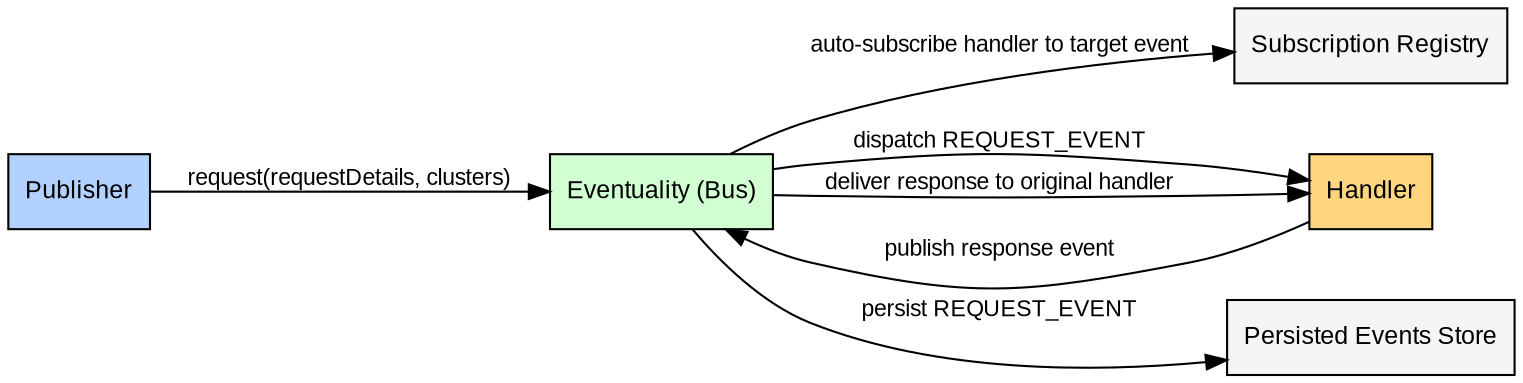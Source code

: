 // Eventuality - Sequence Diagram: Request-Response Pattern
digraph RequestEventSequence {
    rankdir=LR
    node [shape=box, style=filled, fontname=Arial, fontsize=12]
    edge [fontname=Arial, fontsize=11]

    Publisher [label="Publisher", fillcolor="#B3D1FF"]
    Eventuality [label="Eventuality (Bus)", fillcolor="#D1FFD1"]
    SubscriptionRegistry [label="Subscription Registry", fillcolor="#F5F5F5"]
    Handler [label="Handler", fillcolor="#FFD580"]
    PersistedEventsStore [label="Persisted Events Store", fillcolor="#F5F5F5"]

    Publisher -> Eventuality [label="request(requestDetails, clusters)"]
    Eventuality -> SubscriptionRegistry [label="auto-subscribe handler to target event"]
    Eventuality -> PersistedEventsStore [label="persist REQUEST_EVENT"]
    Eventuality -> Handler [label="dispatch REQUEST_EVENT"]
    Handler -> Eventuality [label="publish response event"]
    Eventuality -> Handler [label="deliver response to original handler"]
}
